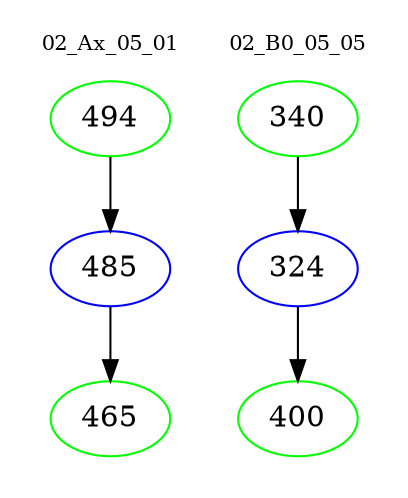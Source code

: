 digraph{
subgraph cluster_0 {
color = white
label = "02_Ax_05_01";
fontsize=10;
T0_494 [label="494", color="green"]
T0_494 -> T0_485 [color="black"]
T0_485 [label="485", color="blue"]
T0_485 -> T0_465 [color="black"]
T0_465 [label="465", color="green"]
}
subgraph cluster_1 {
color = white
label = "02_B0_05_05";
fontsize=10;
T1_340 [label="340", color="green"]
T1_340 -> T1_324 [color="black"]
T1_324 [label="324", color="blue"]
T1_324 -> T1_400 [color="black"]
T1_400 [label="400", color="green"]
}
}
